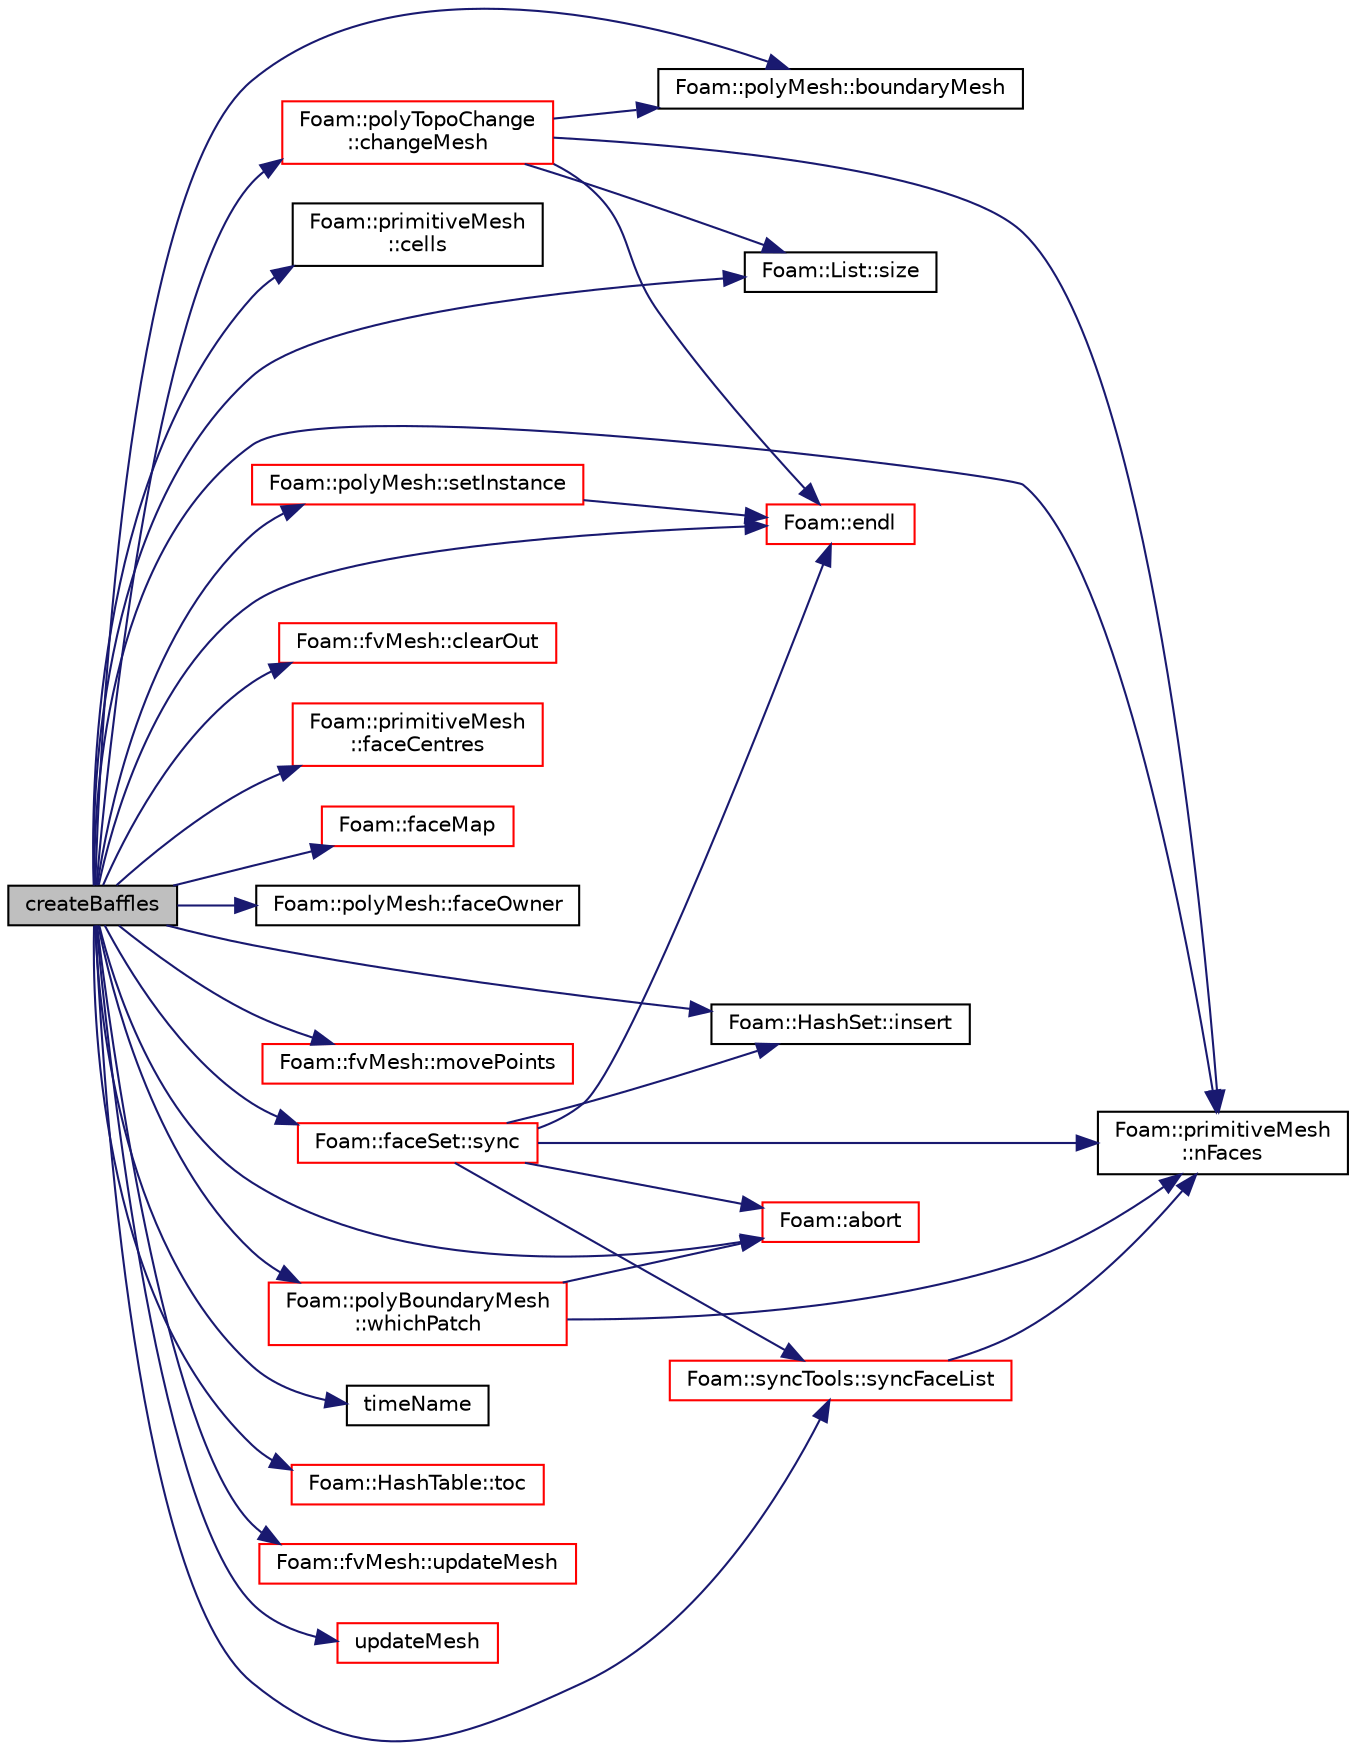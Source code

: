digraph "createBaffles"
{
  bgcolor="transparent";
  edge [fontname="Helvetica",fontsize="10",labelfontname="Helvetica",labelfontsize="10"];
  node [fontname="Helvetica",fontsize="10",shape=record];
  rankdir="LR";
  Node1 [label="createBaffles",height=0.2,width=0.4,color="black", fillcolor="grey75", style="filled", fontcolor="black"];
  Node1 -> Node2 [color="midnightblue",fontsize="10",style="solid",fontname="Helvetica"];
  Node2 [label="Foam::abort",height=0.2,width=0.4,color="red",URL="$a10733.html#a447107a607d03e417307c203fa5fb44b"];
  Node1 -> Node3 [color="midnightblue",fontsize="10",style="solid",fontname="Helvetica"];
  Node3 [label="Foam::polyMesh::boundaryMesh",height=0.2,width=0.4,color="black",URL="$a01917.html#a6b7f5ba89250dbd7a1c6c7860ab60fe3",tooltip="Return boundary mesh. "];
  Node1 -> Node4 [color="midnightblue",fontsize="10",style="solid",fontname="Helvetica"];
  Node4 [label="Foam::primitiveMesh\l::cells",height=0.2,width=0.4,color="black",URL="$a01969.html#a5838384c0cea399b56339f30bc8558ab"];
  Node1 -> Node5 [color="midnightblue",fontsize="10",style="solid",fontname="Helvetica"];
  Node5 [label="Foam::polyTopoChange\l::changeMesh",height=0.2,width=0.4,color="red",URL="$a01939.html#a1b105b13373ba9f1c7685f873b250cf2",tooltip="Inplace changes mesh without change of patches. "];
  Node5 -> Node6 [color="midnightblue",fontsize="10",style="solid",fontname="Helvetica"];
  Node6 [label="Foam::endl",height=0.2,width=0.4,color="red",URL="$a10733.html#a2db8fe02a0d3909e9351bb4275b23ce4",tooltip="Add newline and flush stream. "];
  Node5 -> Node7 [color="midnightblue",fontsize="10",style="solid",fontname="Helvetica"];
  Node7 [label="Foam::primitiveMesh\l::nFaces",height=0.2,width=0.4,color="black",URL="$a01969.html#a9be088de373a98524a153de7da0e92e8"];
  Node5 -> Node8 [color="midnightblue",fontsize="10",style="solid",fontname="Helvetica"];
  Node8 [label="Foam::List::size",height=0.2,width=0.4,color="black",URL="$a01364.html#a8a5f6fa29bd4b500caf186f60245b384",tooltip="Override size to be inconsistent with allocated storage. "];
  Node5 -> Node3 [color="midnightblue",fontsize="10",style="solid",fontname="Helvetica"];
  Node1 -> Node9 [color="midnightblue",fontsize="10",style="solid",fontname="Helvetica"];
  Node9 [label="Foam::fvMesh::clearOut",height=0.2,width=0.4,color="red",URL="$a00876.html#af320697688df08f1438d37a86bcaf25d",tooltip="Clear all geometry and addressing. "];
  Node1 -> Node6 [color="midnightblue",fontsize="10",style="solid",fontname="Helvetica"];
  Node1 -> Node10 [color="midnightblue",fontsize="10",style="solid",fontname="Helvetica"];
  Node10 [label="Foam::primitiveMesh\l::faceCentres",height=0.2,width=0.4,color="red",URL="$a01969.html#a56749206c7d38a4c3cfbf4103547e555"];
  Node1 -> Node11 [color="midnightblue",fontsize="10",style="solid",fontname="Helvetica"];
  Node11 [label="Foam::faceMap",height=0.2,width=0.4,color="red",URL="$a10733.html#aa77215843e964fac259ab06e68d0ee02"];
  Node1 -> Node12 [color="midnightblue",fontsize="10",style="solid",fontname="Helvetica"];
  Node12 [label="Foam::polyMesh::faceOwner",height=0.2,width=0.4,color="black",URL="$a01917.html#a6d4def83436c9aa4dc68e8e42c5cf268",tooltip="Return face owner. "];
  Node1 -> Node13 [color="midnightblue",fontsize="10",style="solid",fontname="Helvetica"];
  Node13 [label="Foam::HashSet::insert",height=0.2,width=0.4,color="black",URL="$a00982.html#a49f0753d9652681fc3a81f59951a0ad7",tooltip="Insert a new entry. "];
  Node1 -> Node14 [color="midnightblue",fontsize="10",style="solid",fontname="Helvetica"];
  Node14 [label="Foam::fvMesh::movePoints",height=0.2,width=0.4,color="red",URL="$a00876.html#a3693c648bea2e99054cbbb75d4bf4e4d",tooltip="Move points, returns volumes swept by faces in motion. "];
  Node1 -> Node7 [color="midnightblue",fontsize="10",style="solid",fontname="Helvetica"];
  Node1 -> Node15 [color="midnightblue",fontsize="10",style="solid",fontname="Helvetica"];
  Node15 [label="Foam::polyMesh::setInstance",height=0.2,width=0.4,color="red",URL="$a01917.html#add9813891a074bebd77384af1717b0bf",tooltip="Set the instance for mesh files. "];
  Node15 -> Node6 [color="midnightblue",fontsize="10",style="solid",fontname="Helvetica"];
  Node1 -> Node8 [color="midnightblue",fontsize="10",style="solid",fontname="Helvetica"];
  Node1 -> Node16 [color="midnightblue",fontsize="10",style="solid",fontname="Helvetica"];
  Node16 [label="Foam::faceSet::sync",height=0.2,width=0.4,color="red",URL="$a00732.html#aa7fca4a1afef0062c91f4d1e3776659d",tooltip="Sync faceSet across coupled patches. "];
  Node16 -> Node2 [color="midnightblue",fontsize="10",style="solid",fontname="Helvetica"];
  Node16 -> Node6 [color="midnightblue",fontsize="10",style="solid",fontname="Helvetica"];
  Node16 -> Node13 [color="midnightblue",fontsize="10",style="solid",fontname="Helvetica"];
  Node16 -> Node7 [color="midnightblue",fontsize="10",style="solid",fontname="Helvetica"];
  Node16 -> Node17 [color="midnightblue",fontsize="10",style="solid",fontname="Helvetica"];
  Node17 [label="Foam::syncTools::syncFaceList",height=0.2,width=0.4,color="red",URL="$a02545.html#abed40ebf1b90b365509600f5e7b004b7",tooltip="Synchronize values on all mesh faces. "];
  Node17 -> Node7 [color="midnightblue",fontsize="10",style="solid",fontname="Helvetica"];
  Node1 -> Node17 [color="midnightblue",fontsize="10",style="solid",fontname="Helvetica"];
  Node1 -> Node18 [color="midnightblue",fontsize="10",style="solid",fontname="Helvetica"];
  Node18 [label="timeName",height=0.2,width=0.4,color="black",URL="$a01470.html#a925aaa1856045f34583ad18c62cc13db",tooltip="Replacement for Time::timeName() : return oldInstance (if. "];
  Node1 -> Node19 [color="midnightblue",fontsize="10",style="solid",fontname="Helvetica"];
  Node19 [label="Foam::HashTable::toc",height=0.2,width=0.4,color="red",URL="$a00984.html#a76b765c869311659d0868ce0e0200884",tooltip="Return the table of contents. "];
  Node1 -> Node20 [color="midnightblue",fontsize="10",style="solid",fontname="Helvetica"];
  Node20 [label="Foam::fvMesh::updateMesh",height=0.2,width=0.4,color="red",URL="$a00876.html#a9c8cde0b192708d622d874f8cc2df66d",tooltip="Update mesh corresponding to the given map. "];
  Node1 -> Node21 [color="midnightblue",fontsize="10",style="solid",fontname="Helvetica"];
  Node21 [label="updateMesh",height=0.2,width=0.4,color="red",URL="$a01470.html#a40c42acbe53bccc55da8fbe26a3076d1",tooltip="Update for external change to mesh. changedFaces are in new mesh. "];
  Node1 -> Node22 [color="midnightblue",fontsize="10",style="solid",fontname="Helvetica"];
  Node22 [label="Foam::polyBoundaryMesh\l::whichPatch",height=0.2,width=0.4,color="red",URL="$a01911.html#a6d7e875689c6272231ad4b60139b7324",tooltip="Return patch index for a given face label. "];
  Node22 -> Node7 [color="midnightblue",fontsize="10",style="solid",fontname="Helvetica"];
  Node22 -> Node2 [color="midnightblue",fontsize="10",style="solid",fontname="Helvetica"];
}
